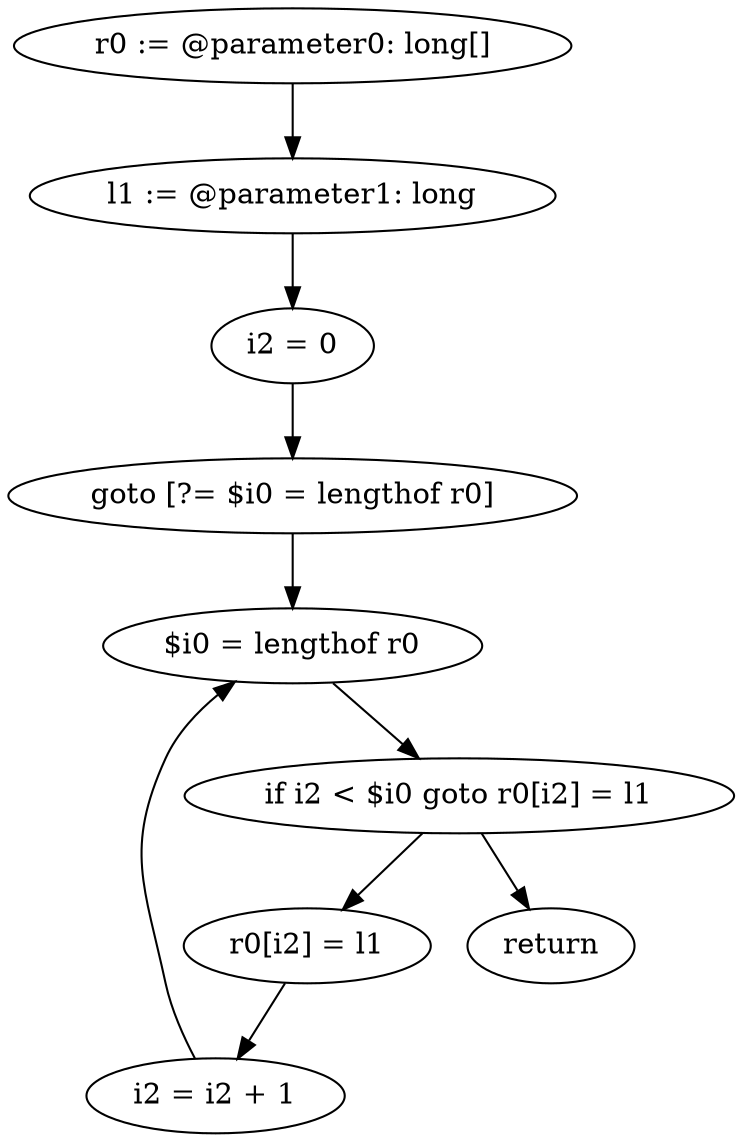 digraph "unitGraph" {
    "r0 := @parameter0: long[]"
    "l1 := @parameter1: long"
    "i2 = 0"
    "goto [?= $i0 = lengthof r0]"
    "r0[i2] = l1"
    "i2 = i2 + 1"
    "$i0 = lengthof r0"
    "if i2 < $i0 goto r0[i2] = l1"
    "return"
    "r0 := @parameter0: long[]"->"l1 := @parameter1: long";
    "l1 := @parameter1: long"->"i2 = 0";
    "i2 = 0"->"goto [?= $i0 = lengthof r0]";
    "goto [?= $i0 = lengthof r0]"->"$i0 = lengthof r0";
    "r0[i2] = l1"->"i2 = i2 + 1";
    "i2 = i2 + 1"->"$i0 = lengthof r0";
    "$i0 = lengthof r0"->"if i2 < $i0 goto r0[i2] = l1";
    "if i2 < $i0 goto r0[i2] = l1"->"return";
    "if i2 < $i0 goto r0[i2] = l1"->"r0[i2] = l1";
}

